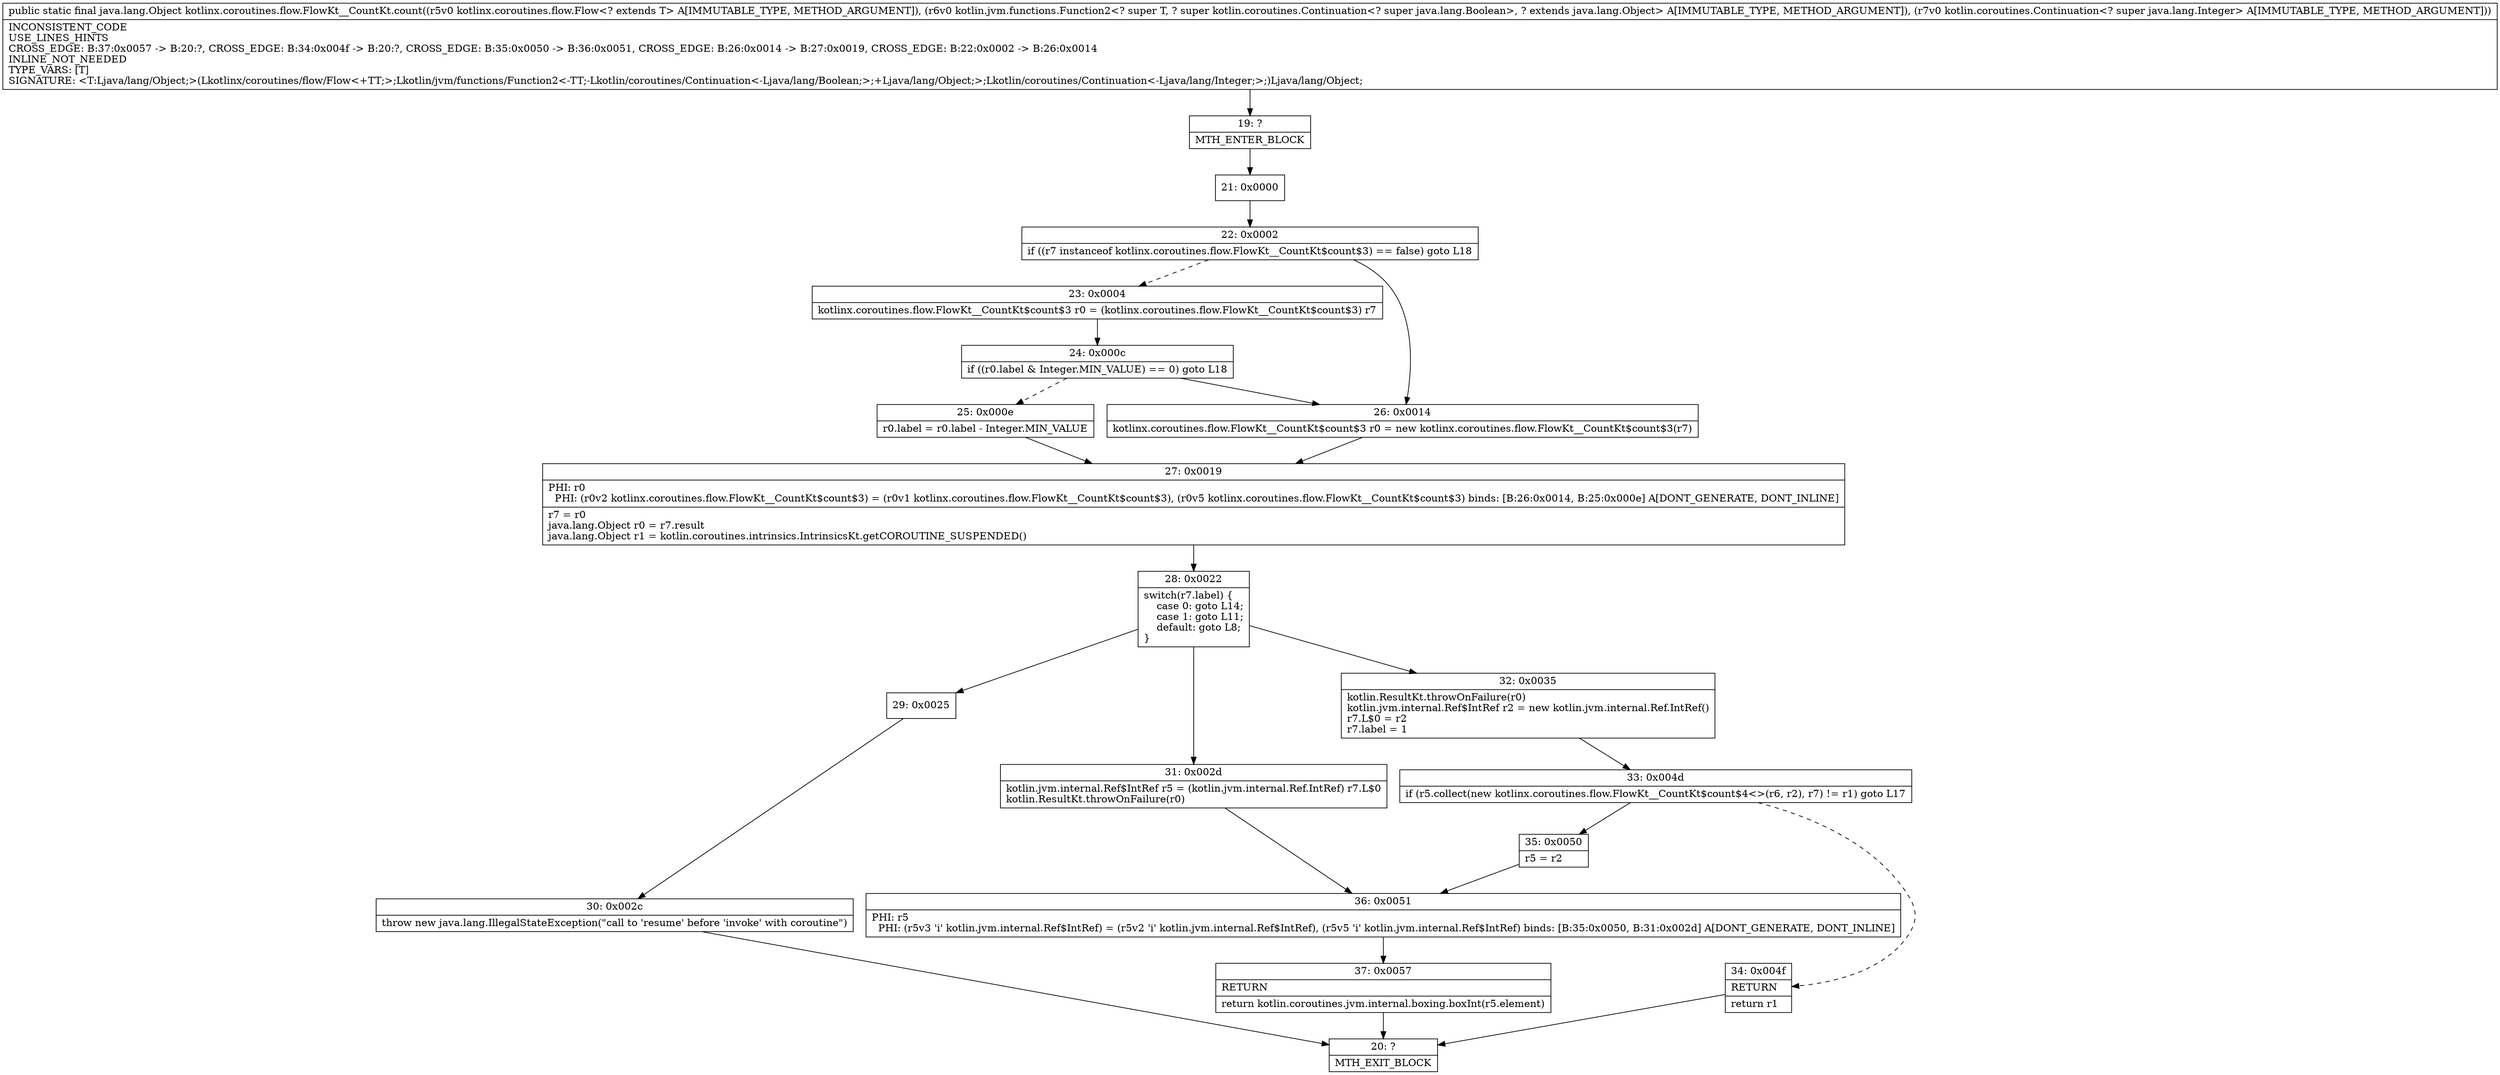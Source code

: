 digraph "CFG forkotlinx.coroutines.flow.FlowKt__CountKt.count(Lkotlinx\/coroutines\/flow\/Flow;Lkotlin\/jvm\/functions\/Function2;Lkotlin\/coroutines\/Continuation;)Ljava\/lang\/Object;" {
Node_19 [shape=record,label="{19\:\ ?|MTH_ENTER_BLOCK\l}"];
Node_21 [shape=record,label="{21\:\ 0x0000}"];
Node_22 [shape=record,label="{22\:\ 0x0002|if ((r7 instanceof kotlinx.coroutines.flow.FlowKt__CountKt$count$3) == false) goto L18\l}"];
Node_23 [shape=record,label="{23\:\ 0x0004|kotlinx.coroutines.flow.FlowKt__CountKt$count$3 r0 = (kotlinx.coroutines.flow.FlowKt__CountKt$count$3) r7\l}"];
Node_24 [shape=record,label="{24\:\ 0x000c|if ((r0.label & Integer.MIN_VALUE) == 0) goto L18\l}"];
Node_25 [shape=record,label="{25\:\ 0x000e|r0.label = r0.label \- Integer.MIN_VALUE\l}"];
Node_27 [shape=record,label="{27\:\ 0x0019|PHI: r0 \l  PHI: (r0v2 kotlinx.coroutines.flow.FlowKt__CountKt$count$3) = (r0v1 kotlinx.coroutines.flow.FlowKt__CountKt$count$3), (r0v5 kotlinx.coroutines.flow.FlowKt__CountKt$count$3) binds: [B:26:0x0014, B:25:0x000e] A[DONT_GENERATE, DONT_INLINE]\l|r7 = r0\ljava.lang.Object r0 = r7.result\ljava.lang.Object r1 = kotlin.coroutines.intrinsics.IntrinsicsKt.getCOROUTINE_SUSPENDED()\l}"];
Node_28 [shape=record,label="{28\:\ 0x0022|switch(r7.label) \{\l    case 0: goto L14;\l    case 1: goto L11;\l    default: goto L8;\l\}\l}"];
Node_29 [shape=record,label="{29\:\ 0x0025}"];
Node_30 [shape=record,label="{30\:\ 0x002c|throw new java.lang.IllegalStateException(\"call to 'resume' before 'invoke' with coroutine\")\l}"];
Node_20 [shape=record,label="{20\:\ ?|MTH_EXIT_BLOCK\l}"];
Node_31 [shape=record,label="{31\:\ 0x002d|kotlin.jvm.internal.Ref$IntRef r5 = (kotlin.jvm.internal.Ref.IntRef) r7.L$0\lkotlin.ResultKt.throwOnFailure(r0)\l}"];
Node_36 [shape=record,label="{36\:\ 0x0051|PHI: r5 \l  PHI: (r5v3 'i' kotlin.jvm.internal.Ref$IntRef) = (r5v2 'i' kotlin.jvm.internal.Ref$IntRef), (r5v5 'i' kotlin.jvm.internal.Ref$IntRef) binds: [B:35:0x0050, B:31:0x002d] A[DONT_GENERATE, DONT_INLINE]\l}"];
Node_37 [shape=record,label="{37\:\ 0x0057|RETURN\l|return kotlin.coroutines.jvm.internal.boxing.boxInt(r5.element)\l}"];
Node_32 [shape=record,label="{32\:\ 0x0035|kotlin.ResultKt.throwOnFailure(r0)\lkotlin.jvm.internal.Ref$IntRef r2 = new kotlin.jvm.internal.Ref.IntRef()\lr7.L$0 = r2\lr7.label = 1\l}"];
Node_33 [shape=record,label="{33\:\ 0x004d|if (r5.collect(new kotlinx.coroutines.flow.FlowKt__CountKt$count$4\<\>(r6, r2), r7) != r1) goto L17\l}"];
Node_34 [shape=record,label="{34\:\ 0x004f|RETURN\l|return r1\l}"];
Node_35 [shape=record,label="{35\:\ 0x0050|r5 = r2\l}"];
Node_26 [shape=record,label="{26\:\ 0x0014|kotlinx.coroutines.flow.FlowKt__CountKt$count$3 r0 = new kotlinx.coroutines.flow.FlowKt__CountKt$count$3(r7)\l}"];
MethodNode[shape=record,label="{public static final java.lang.Object kotlinx.coroutines.flow.FlowKt__CountKt.count((r5v0 kotlinx.coroutines.flow.Flow\<? extends T\> A[IMMUTABLE_TYPE, METHOD_ARGUMENT]), (r6v0 kotlin.jvm.functions.Function2\<? super T, ? super kotlin.coroutines.Continuation\<? super java.lang.Boolean\>, ? extends java.lang.Object\> A[IMMUTABLE_TYPE, METHOD_ARGUMENT]), (r7v0 kotlin.coroutines.Continuation\<? super java.lang.Integer\> A[IMMUTABLE_TYPE, METHOD_ARGUMENT]))  | INCONSISTENT_CODE\lUSE_LINES_HINTS\lCROSS_EDGE: B:37:0x0057 \-\> B:20:?, CROSS_EDGE: B:34:0x004f \-\> B:20:?, CROSS_EDGE: B:35:0x0050 \-\> B:36:0x0051, CROSS_EDGE: B:26:0x0014 \-\> B:27:0x0019, CROSS_EDGE: B:22:0x0002 \-\> B:26:0x0014\lINLINE_NOT_NEEDED\lTYPE_VARS: [T]\lSIGNATURE: \<T:Ljava\/lang\/Object;\>(Lkotlinx\/coroutines\/flow\/Flow\<+TT;\>;Lkotlin\/jvm\/functions\/Function2\<\-TT;\-Lkotlin\/coroutines\/Continuation\<\-Ljava\/lang\/Boolean;\>;+Ljava\/lang\/Object;\>;Lkotlin\/coroutines\/Continuation\<\-Ljava\/lang\/Integer;\>;)Ljava\/lang\/Object;\l}"];
MethodNode -> Node_19;Node_19 -> Node_21;
Node_21 -> Node_22;
Node_22 -> Node_23[style=dashed];
Node_22 -> Node_26;
Node_23 -> Node_24;
Node_24 -> Node_25[style=dashed];
Node_24 -> Node_26;
Node_25 -> Node_27;
Node_27 -> Node_28;
Node_28 -> Node_29;
Node_28 -> Node_31;
Node_28 -> Node_32;
Node_29 -> Node_30;
Node_30 -> Node_20;
Node_31 -> Node_36;
Node_36 -> Node_37;
Node_37 -> Node_20;
Node_32 -> Node_33;
Node_33 -> Node_34[style=dashed];
Node_33 -> Node_35;
Node_34 -> Node_20;
Node_35 -> Node_36;
Node_26 -> Node_27;
}

